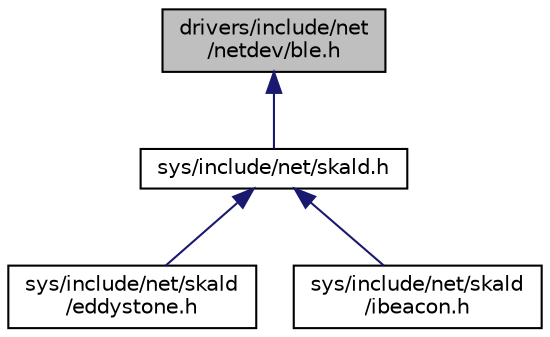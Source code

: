 digraph "drivers/include/net/netdev/ble.h"
{
 // LATEX_PDF_SIZE
  edge [fontname="Helvetica",fontsize="10",labelfontname="Helvetica",labelfontsize="10"];
  node [fontname="Helvetica",fontsize="10",shape=record];
  Node1 [label="drivers/include/net\l/netdev/ble.h",height=0.2,width=0.4,color="black", fillcolor="grey75", style="filled", fontcolor="black",tooltip="BLE specific adaption for the Netdev API."];
  Node1 -> Node2 [dir="back",color="midnightblue",fontsize="10",style="solid",fontname="Helvetica"];
  Node2 [label="sys/include/net/skald.h",height=0.2,width=0.4,color="black", fillcolor="white", style="filled",URL="$skald_8h.html",tooltip="Skald's basic interface."];
  Node2 -> Node3 [dir="back",color="midnightblue",fontsize="10",style="solid",fontname="Helvetica"];
  Node3 [label="sys/include/net/skald\l/eddystone.h",height=0.2,width=0.4,color="black", fillcolor="white", style="filled",URL="$skald_2eddystone_8h.html",tooltip="Skald's basic interface."];
  Node2 -> Node4 [dir="back",color="midnightblue",fontsize="10",style="solid",fontname="Helvetica"];
  Node4 [label="sys/include/net/skald\l/ibeacon.h",height=0.2,width=0.4,color="black", fillcolor="white", style="filled",URL="$ibeacon_8h.html",tooltip="Skald's basic interface."];
}
